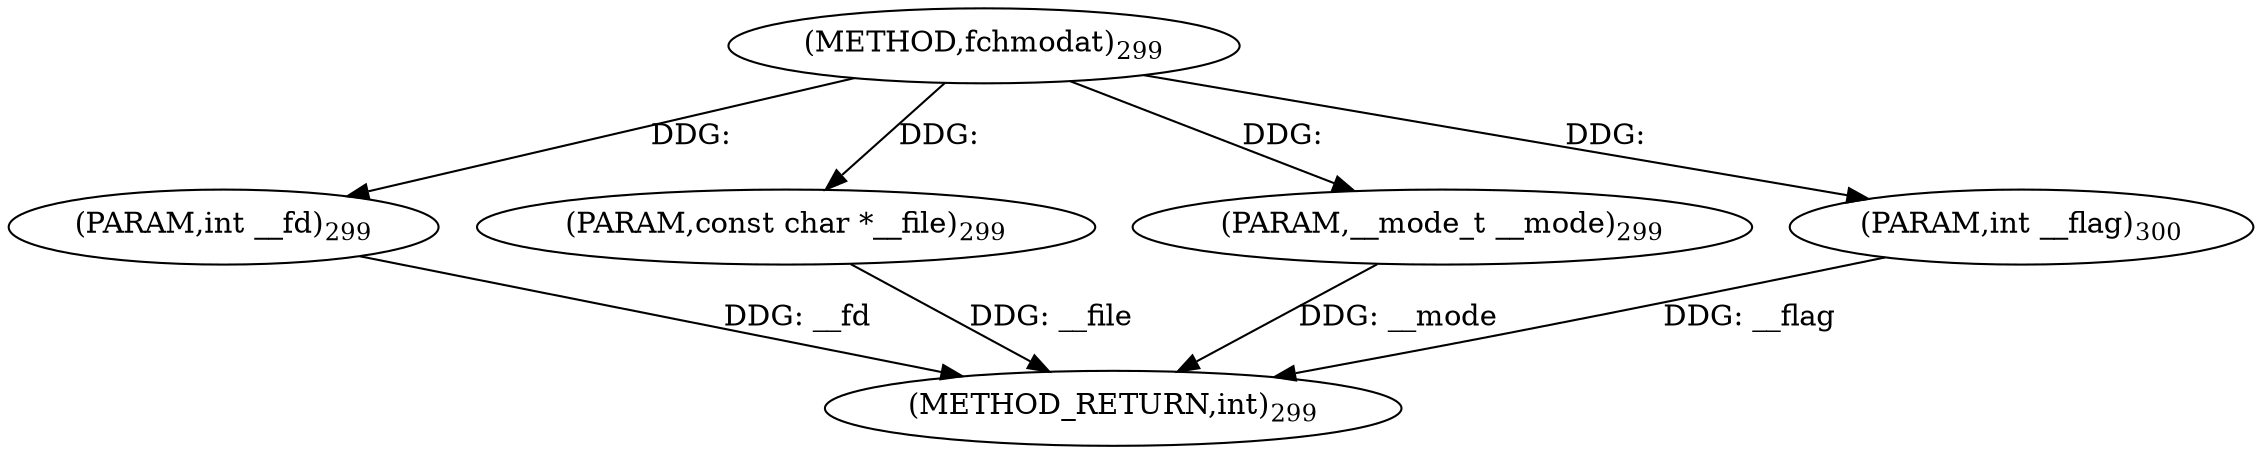 digraph "fchmodat" {  
"33457" [label = <(METHOD,fchmodat)<SUB>299</SUB>> ]
"33462" [label = <(METHOD_RETURN,int)<SUB>299</SUB>> ]
"33458" [label = <(PARAM,int __fd)<SUB>299</SUB>> ]
"33459" [label = <(PARAM,const char *__file)<SUB>299</SUB>> ]
"33460" [label = <(PARAM,__mode_t __mode)<SUB>299</SUB>> ]
"33461" [label = <(PARAM,int __flag)<SUB>300</SUB>> ]
  "33458" -> "33462"  [ label = "DDG: __fd"] 
  "33459" -> "33462"  [ label = "DDG: __file"] 
  "33460" -> "33462"  [ label = "DDG: __mode"] 
  "33461" -> "33462"  [ label = "DDG: __flag"] 
  "33457" -> "33458"  [ label = "DDG: "] 
  "33457" -> "33459"  [ label = "DDG: "] 
  "33457" -> "33460"  [ label = "DDG: "] 
  "33457" -> "33461"  [ label = "DDG: "] 
}
